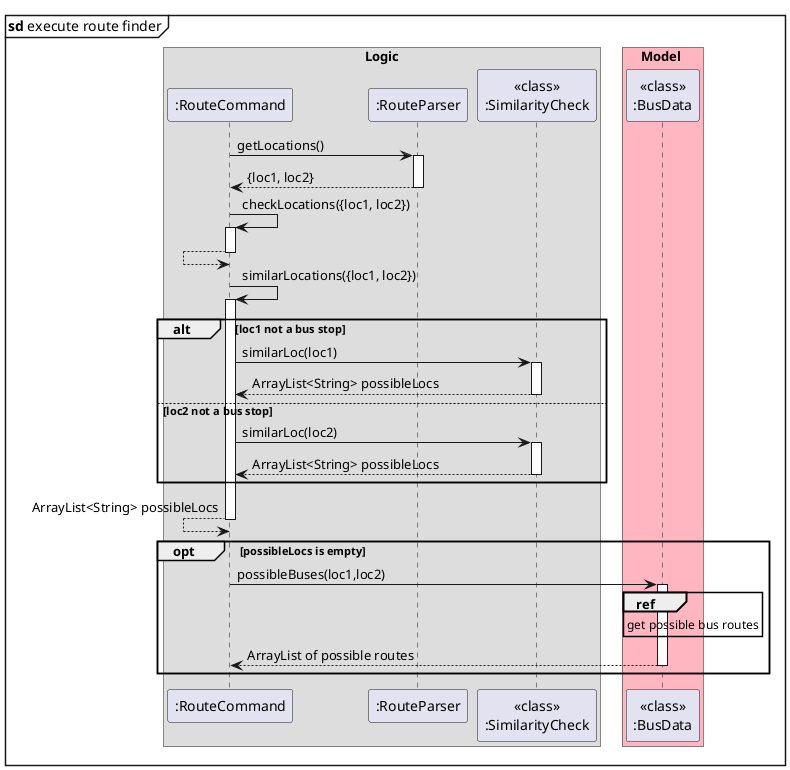 @startuml
mainframe **sd** execute route finder
skinparam BoxPadding 10
box Logic
":RouteCommand" -> ":RouteParser": getLocations()
activate ":RouteParser"
":RouteCommand" <-- ":RouteParser": {loc1, loc2}
deactivate ":RouteParser"

":RouteCommand" -> ":RouteCommand":checkLocations({loc1, loc2})
activate ":RouteCommand"
":RouteCommand" <-- ":RouteCommand"
deactivate ":RouteCommand"

":RouteCommand" -> ":RouteCommand":similarLocations({loc1, loc2})
activate ":RouteCommand"

alt loc1 not a bus stop
":RouteCommand"->"<<class>>\n:SimilarityCheck": similarLoc(loc1)
activate "<<class>>\n:SimilarityCheck"
":RouteCommand"<--"<<class>>\n:SimilarityCheck": ArrayList<String> possibleLocs
deactivate "<<class>>\n:SimilarityCheck"
else loc2 not a bus stop
":RouteCommand"->"<<class>>\n:SimilarityCheck": similarLoc(loc2)
activate "<<class>>\n:SimilarityCheck"
":RouteCommand"<--"<<class>>\n:SimilarityCheck": ArrayList<String> possibleLocs
deactivate "<<class>>\n:SimilarityCheck"
end

":RouteCommand" <-- ":RouteCommand": ArrayList<String> possibleLocs
deactivate ":RouteCommand"
opt possibleLocs is empty
end box

box Model #lightPink
":RouteCommand" -> "<<class>>\n:BusData":possibleBuses(loc1,loc2)
activate "<<class>>\n:BusData"
ref over "<<class>>\n:BusData"
get possible bus routes
end ref
":RouteCommand" <-- "<<class>>\n:BusData": ArrayList of possible routes
deactivate "<<class>>\n:BusData"
end
end box
@enduml